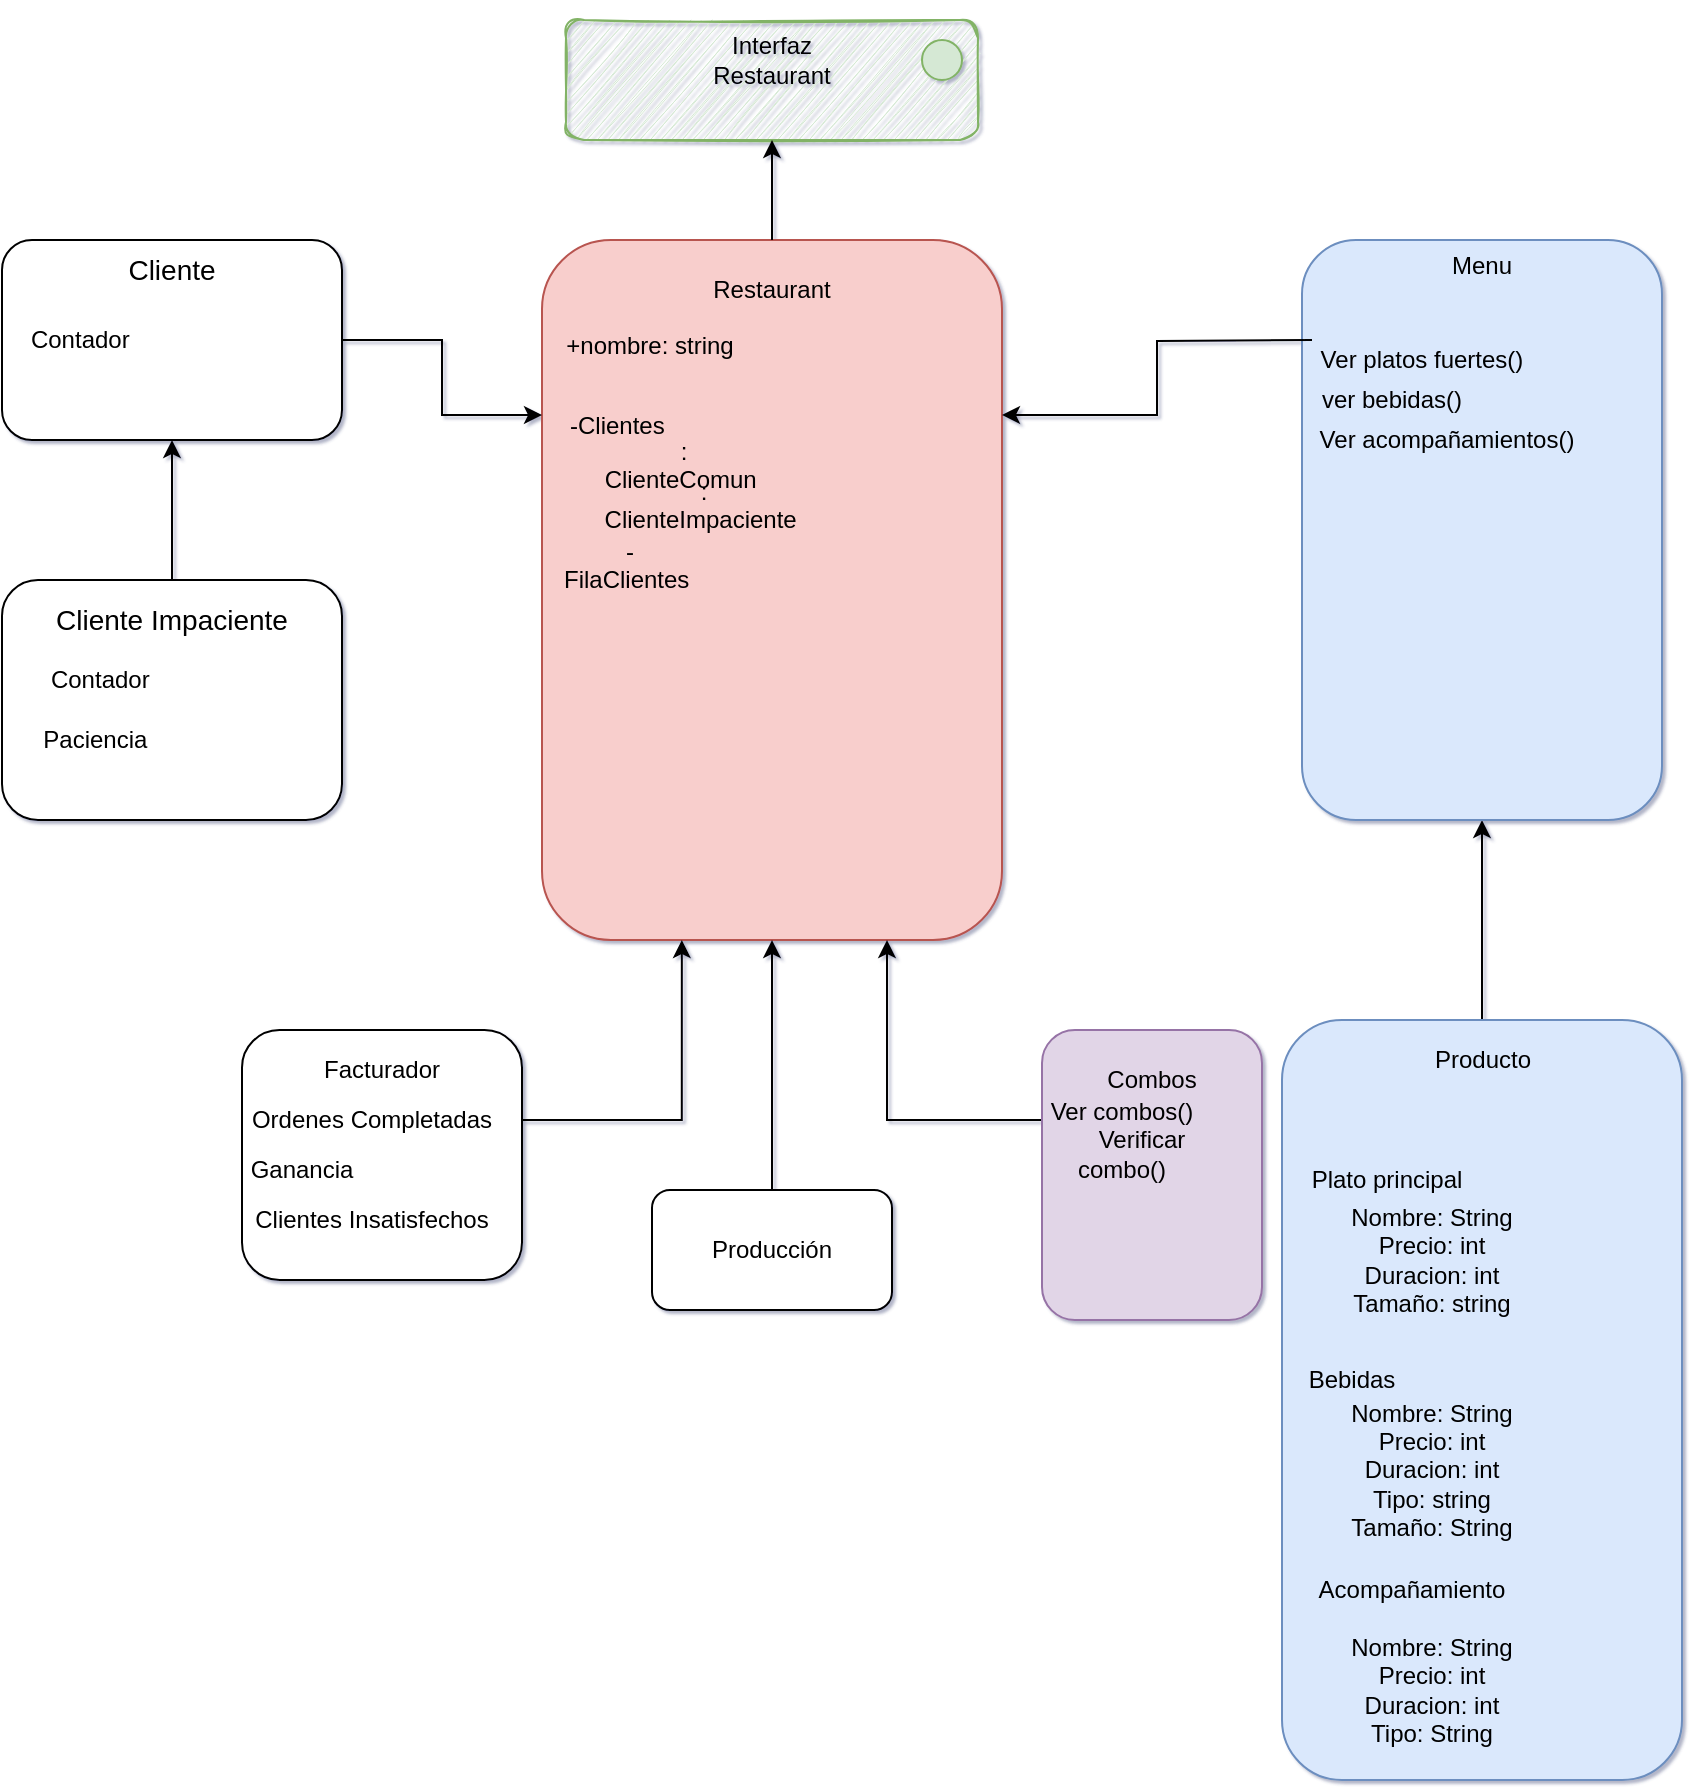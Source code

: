 <mxfile version="14.5.0" type="github">
  <diagram id="8CQ5NkyPpufLnfAl6tkL" name="Page-1">
    <mxGraphModel dx="1038" dy="548" grid="1" gridSize="10" guides="1" tooltips="1" connect="1" arrows="1" fold="1" page="1" pageScale="1" pageWidth="827" pageHeight="1169" math="0" shadow="1">
      <root>
        <mxCell id="0" />
        <mxCell id="1" parent="0" />
        <mxCell id="v9Ysa_6BB2aPhNIkPJDP-5" style="edgeStyle=orthogonalEdgeStyle;rounded=0;orthogonalLoop=1;jettySize=auto;html=1;exitX=0.5;exitY=0;exitDx=0;exitDy=0;" parent="1" source="v9Ysa_6BB2aPhNIkPJDP-1" target="lI8gRyEv4raRa2HbhwbV-7" edge="1">
          <mxGeometry relative="1" as="geometry" />
        </mxCell>
        <mxCell id="v9Ysa_6BB2aPhNIkPJDP-1" value="" style="rounded=1;whiteSpace=wrap;html=1;fillColor=#dae8fc;strokeColor=#6c8ebf;" parent="1" vertex="1">
          <mxGeometry x="690" y="550" width="200" height="380" as="geometry" />
        </mxCell>
        <mxCell id="lI8gRyEv4raRa2HbhwbV-1" value="" style="rounded=1;whiteSpace=wrap;html=1;fillColor=#d5e8d4;strokeColor=#82b366;glass=0;shadow=0;sketch=1;" parent="1" vertex="1">
          <mxGeometry x="332" y="50" width="206" height="60" as="geometry" />
        </mxCell>
        <mxCell id="lI8gRyEv4raRa2HbhwbV-2" value="Interfaz Restaurant" style="text;html=1;strokeColor=none;fillColor=none;align=center;verticalAlign=middle;whiteSpace=wrap;rounded=0;" parent="1" vertex="1">
          <mxGeometry x="383" y="40" width="104" height="60" as="geometry" />
        </mxCell>
        <mxCell id="lI8gRyEv4raRa2HbhwbV-4" value="" style="ellipse;whiteSpace=wrap;html=1;aspect=fixed;fillColor=#d5e8d4;strokeColor=#82b366;" parent="1" vertex="1">
          <mxGeometry x="510" y="60" width="20" height="20" as="geometry" />
        </mxCell>
        <mxCell id="lI8gRyEv4raRa2HbhwbV-5" value="" style="rounded=1;whiteSpace=wrap;html=1;fillColor=#f8cecc;strokeColor=#b85450;" parent="1" vertex="1">
          <mxGeometry x="320" y="160" width="230" height="350" as="geometry" />
        </mxCell>
        <mxCell id="lI8gRyEv4raRa2HbhwbV-37" style="edgeStyle=orthogonalEdgeStyle;rounded=0;orthogonalLoop=1;jettySize=auto;html=1;exitX=1;exitY=0.5;exitDx=0;exitDy=0;entryX=0;entryY=0.25;entryDx=0;entryDy=0;" parent="1" source="lI8gRyEv4raRa2HbhwbV-6" target="lI8gRyEv4raRa2HbhwbV-5" edge="1">
          <mxGeometry relative="1" as="geometry" />
        </mxCell>
        <mxCell id="lI8gRyEv4raRa2HbhwbV-6" value="" style="rounded=1;whiteSpace=wrap;html=1;" parent="1" vertex="1">
          <mxGeometry x="50" y="160" width="170" height="100" as="geometry" />
        </mxCell>
        <mxCell id="lI8gRyEv4raRa2HbhwbV-7" value="" style="rounded=1;whiteSpace=wrap;html=1;fillColor=#dae8fc;strokeColor=#6c8ebf;" parent="1" vertex="1">
          <mxGeometry x="700" y="160" width="180" height="290" as="geometry" />
        </mxCell>
        <mxCell id="lI8gRyEv4raRa2HbhwbV-14" value="Menu" style="text;html=1;strokeColor=none;fillColor=none;align=center;verticalAlign=middle;whiteSpace=wrap;rounded=0;" parent="1" vertex="1">
          <mxGeometry x="765" y="160" width="50" height="25" as="geometry" />
        </mxCell>
        <mxCell id="BFutzFfHkOfu6mVOEawG-1" value="" style="rounded=1;whiteSpace=wrap;html=1;" parent="1" vertex="1">
          <mxGeometry x="50" y="330" width="170" height="120" as="geometry" />
        </mxCell>
        <mxCell id="v9Ysa_6BB2aPhNIkPJDP-18" style="edgeStyle=orthogonalEdgeStyle;rounded=0;orthogonalLoop=1;jettySize=auto;html=1;exitX=0;exitY=0.25;exitDx=0;exitDy=0;entryX=0.75;entryY=1;entryDx=0;entryDy=0;" edge="1" parent="1" source="lI8gRyEv4raRa2HbhwbV-12" target="lI8gRyEv4raRa2HbhwbV-5">
          <mxGeometry relative="1" as="geometry">
            <mxPoint x="490" y="591" as="targetPoint" />
            <Array as="points">
              <mxPoint x="570" y="600" />
              <mxPoint x="493" y="600" />
            </Array>
          </mxGeometry>
        </mxCell>
        <mxCell id="lI8gRyEv4raRa2HbhwbV-12" value="" style="rounded=1;whiteSpace=wrap;html=1;fillColor=#e1d5e7;strokeColor=#9673a6;" parent="1" vertex="1">
          <mxGeometry x="570" y="555" width="110" height="145" as="geometry" />
        </mxCell>
        <mxCell id="lI8gRyEv4raRa2HbhwbV-39" style="edgeStyle=orthogonalEdgeStyle;rounded=0;orthogonalLoop=1;jettySize=auto;html=1;entryX=0.5;entryY=1;entryDx=0;entryDy=0;" parent="1" source="lI8gRyEv4raRa2HbhwbV-13" target="lI8gRyEv4raRa2HbhwbV-1" edge="1">
          <mxGeometry relative="1" as="geometry" />
        </mxCell>
        <mxCell id="lI8gRyEv4raRa2HbhwbV-13" value="Restaurant" style="text;html=1;strokeColor=none;fillColor=none;align=center;verticalAlign=middle;whiteSpace=wrap;rounded=0;" parent="1" vertex="1">
          <mxGeometry x="400" y="160" width="70" height="50" as="geometry" />
        </mxCell>
        <mxCell id="lI8gRyEv4raRa2HbhwbV-38" style="edgeStyle=orthogonalEdgeStyle;rounded=0;orthogonalLoop=1;jettySize=auto;html=1;entryX=1;entryY=0.25;entryDx=0;entryDy=0;" parent="1" target="lI8gRyEv4raRa2HbhwbV-5" edge="1">
          <mxGeometry relative="1" as="geometry">
            <mxPoint x="705" y="210" as="sourcePoint" />
          </mxGeometry>
        </mxCell>
        <mxCell id="BFutzFfHkOfu6mVOEawG-14" style="edgeStyle=orthogonalEdgeStyle;rounded=0;orthogonalLoop=1;jettySize=auto;html=1;exitX=0.5;exitY=1;exitDx=0;exitDy=0;" parent="1" source="BFutzFfHkOfu6mVOEawG-1" target="BFutzFfHkOfu6mVOEawG-1" edge="1">
          <mxGeometry relative="1" as="geometry" />
        </mxCell>
        <mxCell id="lI8gRyEv4raRa2HbhwbV-21" value="Bebidas" style="text;html=1;strokeColor=none;fillColor=none;align=center;verticalAlign=middle;whiteSpace=wrap;rounded=0;" parent="1" vertex="1">
          <mxGeometry x="705" y="720" width="40" height="20" as="geometry" />
        </mxCell>
        <mxCell id="lI8gRyEv4raRa2HbhwbV-22" value="Acompañamiento" style="text;html=1;strokeColor=none;fillColor=none;align=center;verticalAlign=middle;whiteSpace=wrap;rounded=0;" parent="1" vertex="1">
          <mxGeometry x="705" y="825" width="100" height="20" as="geometry" />
        </mxCell>
        <mxCell id="lI8gRyEv4raRa2HbhwbV-28" value="Combos" style="text;html=1;strokeColor=none;fillColor=none;align=center;verticalAlign=middle;whiteSpace=wrap;rounded=0;" parent="1" vertex="1">
          <mxGeometry x="585" y="565" width="80" height="30" as="geometry" />
        </mxCell>
        <mxCell id="QCF9Kpoc1GbFZqJGnZMf-1" value="+nombre: string&amp;nbsp; &amp;nbsp; &amp;nbsp; &amp;nbsp; &amp;nbsp; &amp;nbsp; &amp;nbsp; &amp;nbsp; &amp;nbsp;&amp;nbsp;" style="text;html=1;strokeColor=none;fillColor=none;align=center;verticalAlign=middle;whiteSpace=wrap;rounded=0;" parent="1" vertex="1">
          <mxGeometry x="330" y="210" width="98" height="20" as="geometry" />
        </mxCell>
        <mxCell id="lI8gRyEv4raRa2HbhwbV-32" style="edgeStyle=orthogonalEdgeStyle;rounded=0;orthogonalLoop=1;jettySize=auto;html=1;entryX=0.25;entryY=1;entryDx=0;entryDy=0;" parent="1" target="lI8gRyEv4raRa2HbhwbV-5" edge="1">
          <mxGeometry relative="1" as="geometry">
            <Array as="points">
              <mxPoint x="378" y="590" />
            </Array>
          </mxGeometry>
        </mxCell>
        <mxCell id="QCF9Kpoc1GbFZqJGnZMf-2" value=": ClienteComun&amp;nbsp; &amp;nbsp; &amp;nbsp; &amp;nbsp; &amp;nbsp; &amp;nbsp; &amp;nbsp;&amp;nbsp;" style="text;html=1;strokeColor=none;fillColor=none;align=center;verticalAlign=middle;whiteSpace=wrap;rounded=0;" parent="1" vertex="1">
          <mxGeometry x="347" y="270" width="88" height="20" as="geometry" />
        </mxCell>
        <mxCell id="29XVhmfyY2AZzdzBQijj-24" style="edgeStyle=orthogonalEdgeStyle;rounded=0;orthogonalLoop=1;jettySize=auto;html=1;entryX=0.304;entryY=1;entryDx=0;entryDy=0;entryPerimeter=0;" edge="1" parent="1" source="lI8gRyEv4raRa2HbhwbV-31" target="lI8gRyEv4raRa2HbhwbV-5">
          <mxGeometry relative="1" as="geometry">
            <Array as="points">
              <mxPoint x="390" y="600" />
            </Array>
          </mxGeometry>
        </mxCell>
        <mxCell id="lI8gRyEv4raRa2HbhwbV-31" value="" style="rounded=1;whiteSpace=wrap;html=1;" parent="1" vertex="1">
          <mxGeometry x="170" y="555" width="140" height="125" as="geometry" />
        </mxCell>
        <mxCell id="QCF9Kpoc1GbFZqJGnZMf-4" value=": ClienteImpaciente&amp;nbsp; &amp;nbsp; &amp;nbsp; &amp;nbsp; &amp;nbsp; &amp;nbsp; &amp;nbsp;&amp;nbsp;" style="text;html=1;strokeColor=none;fillColor=none;align=center;verticalAlign=middle;whiteSpace=wrap;rounded=0;" parent="1" vertex="1">
          <mxGeometry x="347" y="290" width="108" height="20" as="geometry" />
        </mxCell>
        <mxCell id="lI8gRyEv4raRa2HbhwbV-33" value="Facturador" style="text;html=1;strokeColor=none;fillColor=none;align=center;verticalAlign=middle;whiteSpace=wrap;rounded=0;" parent="1" vertex="1">
          <mxGeometry x="210" y="565" width="60" height="20" as="geometry" />
        </mxCell>
        <mxCell id="QCF9Kpoc1GbFZqJGnZMf-5" value="-FilaClientes&amp;nbsp; &amp;nbsp; &amp;nbsp; &amp;nbsp; &amp;nbsp; &amp;nbsp; &amp;nbsp; &amp;nbsp; &amp;nbsp;" style="text;html=1;strokeColor=none;fillColor=none;align=center;verticalAlign=middle;whiteSpace=wrap;rounded=0;" parent="1" vertex="1">
          <mxGeometry x="330" y="320" width="68" height="20" as="geometry" />
        </mxCell>
        <mxCell id="QCF9Kpoc1GbFZqJGnZMf-6" value="-Clientes&amp;nbsp; &amp;nbsp; &amp;nbsp; &amp;nbsp; &amp;nbsp; &amp;nbsp; &amp;nbsp; &amp;nbsp; &amp;nbsp; &amp;nbsp; &amp;nbsp;&amp;nbsp;" style="text;html=1;strokeColor=none;fillColor=none;align=center;verticalAlign=middle;whiteSpace=wrap;rounded=0;" parent="1" vertex="1">
          <mxGeometry x="332" y="250" width="68" height="20" as="geometry" />
        </mxCell>
        <mxCell id="lI8gRyEv4raRa2HbhwbV-34" value="&lt;div&gt;Nombre: String&lt;/div&gt;&lt;div&gt;Precio: int&lt;/div&gt;&lt;div&gt;Duracion: int&lt;/div&gt;&lt;div&gt;Tamaño: string&lt;br&gt;&lt;/div&gt;" style="text;html=1;strokeColor=none;fillColor=none;align=center;verticalAlign=middle;whiteSpace=wrap;rounded=0;" parent="1" vertex="1">
          <mxGeometry x="720" y="630" width="90" height="80" as="geometry" />
        </mxCell>
        <mxCell id="lI8gRyEv4raRa2HbhwbV-35" value="&lt;div&gt;Nombre: String&lt;/div&gt;&lt;div&gt;Precio: int&lt;/div&gt;&lt;div&gt;Duracion: int&lt;/div&gt;&lt;div&gt;Tipo: String&lt;br&gt;&lt;/div&gt;" style="text;html=1;strokeColor=none;fillColor=none;align=center;verticalAlign=middle;whiteSpace=wrap;rounded=0;" parent="1" vertex="1">
          <mxGeometry x="720" y="845" width="90" height="80" as="geometry" />
        </mxCell>
        <mxCell id="lI8gRyEv4raRa2HbhwbV-36" value="&lt;div&gt;Nombre: String&lt;/div&gt;&lt;div&gt;Precio: int&lt;/div&gt;&lt;div&gt;Duracion: int&lt;/div&gt;&lt;div&gt;Tipo: string&lt;/div&gt;&lt;div&gt;Tamaño: String&lt;br&gt;&lt;/div&gt;" style="text;html=1;strokeColor=none;fillColor=none;align=center;verticalAlign=middle;whiteSpace=wrap;rounded=0;" parent="1" vertex="1">
          <mxGeometry x="720" y="740" width="90" height="70" as="geometry" />
        </mxCell>
        <mxCell id="WkhMXPBb0I8seHbub5MP-4" style="edgeStyle=orthogonalEdgeStyle;rounded=0;orthogonalLoop=1;jettySize=auto;html=1;entryX=0.5;entryY=1;entryDx=0;entryDy=0;" parent="1" source="WkhMXPBb0I8seHbub5MP-1" target="lI8gRyEv4raRa2HbhwbV-5" edge="1">
          <mxGeometry relative="1" as="geometry" />
        </mxCell>
        <mxCell id="WkhMXPBb0I8seHbub5MP-1" value="Producción" style="rounded=1;whiteSpace=wrap;html=1;" parent="1" vertex="1">
          <mxGeometry x="375" y="635" width="120" height="60" as="geometry" />
        </mxCell>
        <mxCell id="lI8gRyEv4raRa2HbhwbV-24" style="edgeStyle=orthogonalEdgeStyle;rounded=0;orthogonalLoop=1;jettySize=auto;html=1;exitX=0.5;exitY=0;exitDx=0;exitDy=0;entryX=0.5;entryY=0;entryDx=0;entryDy=0;" parent="1" source="lI8gRyEv4raRa2HbhwbV-19" target="lI8gRyEv4raRa2HbhwbV-19" edge="1">
          <mxGeometry relative="1" as="geometry">
            <mxPoint x="755" y="515" as="targetPoint" />
            <Array as="points" />
          </mxGeometry>
        </mxCell>
        <mxCell id="lI8gRyEv4raRa2HbhwbV-19" value="Plato principal" style="text;html=1;strokeColor=none;fillColor=none;align=center;verticalAlign=middle;whiteSpace=wrap;rounded=0;" parent="1" vertex="1">
          <mxGeometry x="700" y="620" width="85" height="20" as="geometry" />
        </mxCell>
        <mxCell id="pVWYw3Sza4x6af-9wfc--2" style="edgeStyle=orthogonalEdgeStyle;rounded=0;orthogonalLoop=1;jettySize=auto;html=1;entryX=0.5;entryY=1;entryDx=0;entryDy=0;" parent="1" source="BFutzFfHkOfu6mVOEawG-1" target="lI8gRyEv4raRa2HbhwbV-6" edge="1">
          <mxGeometry relative="1" as="geometry" />
        </mxCell>
        <mxCell id="v9Ysa_6BB2aPhNIkPJDP-4" value="Producto" style="text;html=1;strokeColor=none;fillColor=none;align=center;verticalAlign=middle;whiteSpace=wrap;rounded=0;" parent="1" vertex="1">
          <mxGeometry x="733.5" y="560" width="113" height="20" as="geometry" />
        </mxCell>
        <mxCell id="v9Ysa_6BB2aPhNIkPJDP-13" value="Ver platos fuertes()" style="text;html=1;strokeColor=none;fillColor=none;align=center;verticalAlign=middle;whiteSpace=wrap;rounded=0;shadow=0;glass=0;sketch=1;" vertex="1" parent="1">
          <mxGeometry x="705" y="210" width="110" height="20" as="geometry" />
        </mxCell>
        <mxCell id="29XVhmfyY2AZzdzBQijj-1" value="&lt;font style=&quot;font-size: 14px&quot;&gt;Cliente Impaciente&lt;/font&gt;" style="text;html=1;strokeColor=none;fillColor=none;align=center;verticalAlign=middle;whiteSpace=wrap;rounded=0;" vertex="1" parent="1">
          <mxGeometry x="70" y="340" width="130" height="20" as="geometry" />
        </mxCell>
        <mxCell id="v9Ysa_6BB2aPhNIkPJDP-14" value="ver bebidas()" style="text;html=1;strokeColor=none;fillColor=none;align=center;verticalAlign=middle;whiteSpace=wrap;rounded=0;shadow=0;glass=0;sketch=1;" vertex="1" parent="1">
          <mxGeometry x="705" y="230" width="80" height="20" as="geometry" />
        </mxCell>
        <mxCell id="29XVhmfyY2AZzdzBQijj-3" value="Contador&amp;nbsp; &amp;nbsp; &amp;nbsp; &amp;nbsp;&amp;nbsp;" style="text;html=1;strokeColor=none;fillColor=none;align=center;verticalAlign=middle;whiteSpace=wrap;rounded=0;" vertex="1" parent="1">
          <mxGeometry x="70" y="370" width="85" height="20" as="geometry" />
        </mxCell>
        <mxCell id="v9Ysa_6BB2aPhNIkPJDP-15" value="Ver acompañamientos()" style="text;html=1;strokeColor=none;fillColor=none;align=center;verticalAlign=middle;whiteSpace=wrap;rounded=0;shadow=0;glass=0;sketch=1;" vertex="1" parent="1">
          <mxGeometry x="705" y="250" width="135" height="20" as="geometry" />
        </mxCell>
        <mxCell id="29XVhmfyY2AZzdzBQijj-4" value="&amp;nbsp;Paciencia" style="text;html=1;strokeColor=none;fillColor=none;align=center;verticalAlign=middle;whiteSpace=wrap;rounded=0;" vertex="1" parent="1">
          <mxGeometry x="70" y="400" width="50" height="20" as="geometry" />
        </mxCell>
        <mxCell id="29XVhmfyY2AZzdzBQijj-6" value="Contador&amp;nbsp; &amp;nbsp; &amp;nbsp; &amp;nbsp;&amp;nbsp;" style="text;html=1;strokeColor=none;fillColor=none;align=center;verticalAlign=middle;whiteSpace=wrap;rounded=0;" vertex="1" parent="1">
          <mxGeometry x="60" y="200" width="85" height="20" as="geometry" />
        </mxCell>
        <mxCell id="29XVhmfyY2AZzdzBQijj-7" value="&lt;font style=&quot;font-size: 14px&quot;&gt;Cliente&lt;/font&gt;" style="text;html=1;strokeColor=none;fillColor=none;align=center;verticalAlign=middle;whiteSpace=wrap;rounded=0;" vertex="1" parent="1">
          <mxGeometry x="115" y="165" width="40" height="20" as="geometry" />
        </mxCell>
        <mxCell id="29XVhmfyY2AZzdzBQijj-8" style="edgeStyle=orthogonalEdgeStyle;rounded=0;orthogonalLoop=1;jettySize=auto;html=1;exitX=0.5;exitY=1;exitDx=0;exitDy=0;" edge="1" parent="1" source="29XVhmfyY2AZzdzBQijj-4" target="29XVhmfyY2AZzdzBQijj-4">
          <mxGeometry relative="1" as="geometry" />
        </mxCell>
        <mxCell id="29XVhmfyY2AZzdzBQijj-17" value="Ordenes Completadas" style="text;html=1;strokeColor=none;fillColor=none;align=center;verticalAlign=middle;whiteSpace=wrap;rounded=0;" vertex="1" parent="1">
          <mxGeometry x="160" y="590" width="150" height="20" as="geometry" />
        </mxCell>
        <mxCell id="v9Ysa_6BB2aPhNIkPJDP-17" value="&lt;div&gt;Ver combos()&lt;/div&gt;&lt;div&gt;&amp;nbsp;&amp;nbsp;&amp;nbsp;&amp;nbsp;&amp;nbsp; Verificar combo()&lt;br&gt;&lt;/div&gt;" style="text;html=1;strokeColor=none;fillColor=none;align=center;verticalAlign=middle;whiteSpace=wrap;rounded=0;shadow=0;glass=0;sketch=1;" vertex="1" parent="1">
          <mxGeometry x="555" y="600" width="110" height="20" as="geometry" />
        </mxCell>
        <mxCell id="29XVhmfyY2AZzdzBQijj-18" value="Ganancia" style="text;html=1;strokeColor=none;fillColor=none;align=center;verticalAlign=middle;whiteSpace=wrap;rounded=0;" vertex="1" parent="1">
          <mxGeometry x="170" y="615" width="60" height="20" as="geometry" />
        </mxCell>
        <mxCell id="29XVhmfyY2AZzdzBQijj-19" value="Clientes Insatisfechos" style="text;html=1;strokeColor=none;fillColor=none;align=center;verticalAlign=middle;whiteSpace=wrap;rounded=0;" vertex="1" parent="1">
          <mxGeometry x="170" y="640" width="130" height="20" as="geometry" />
        </mxCell>
      </root>
    </mxGraphModel>
  </diagram>
</mxfile>
